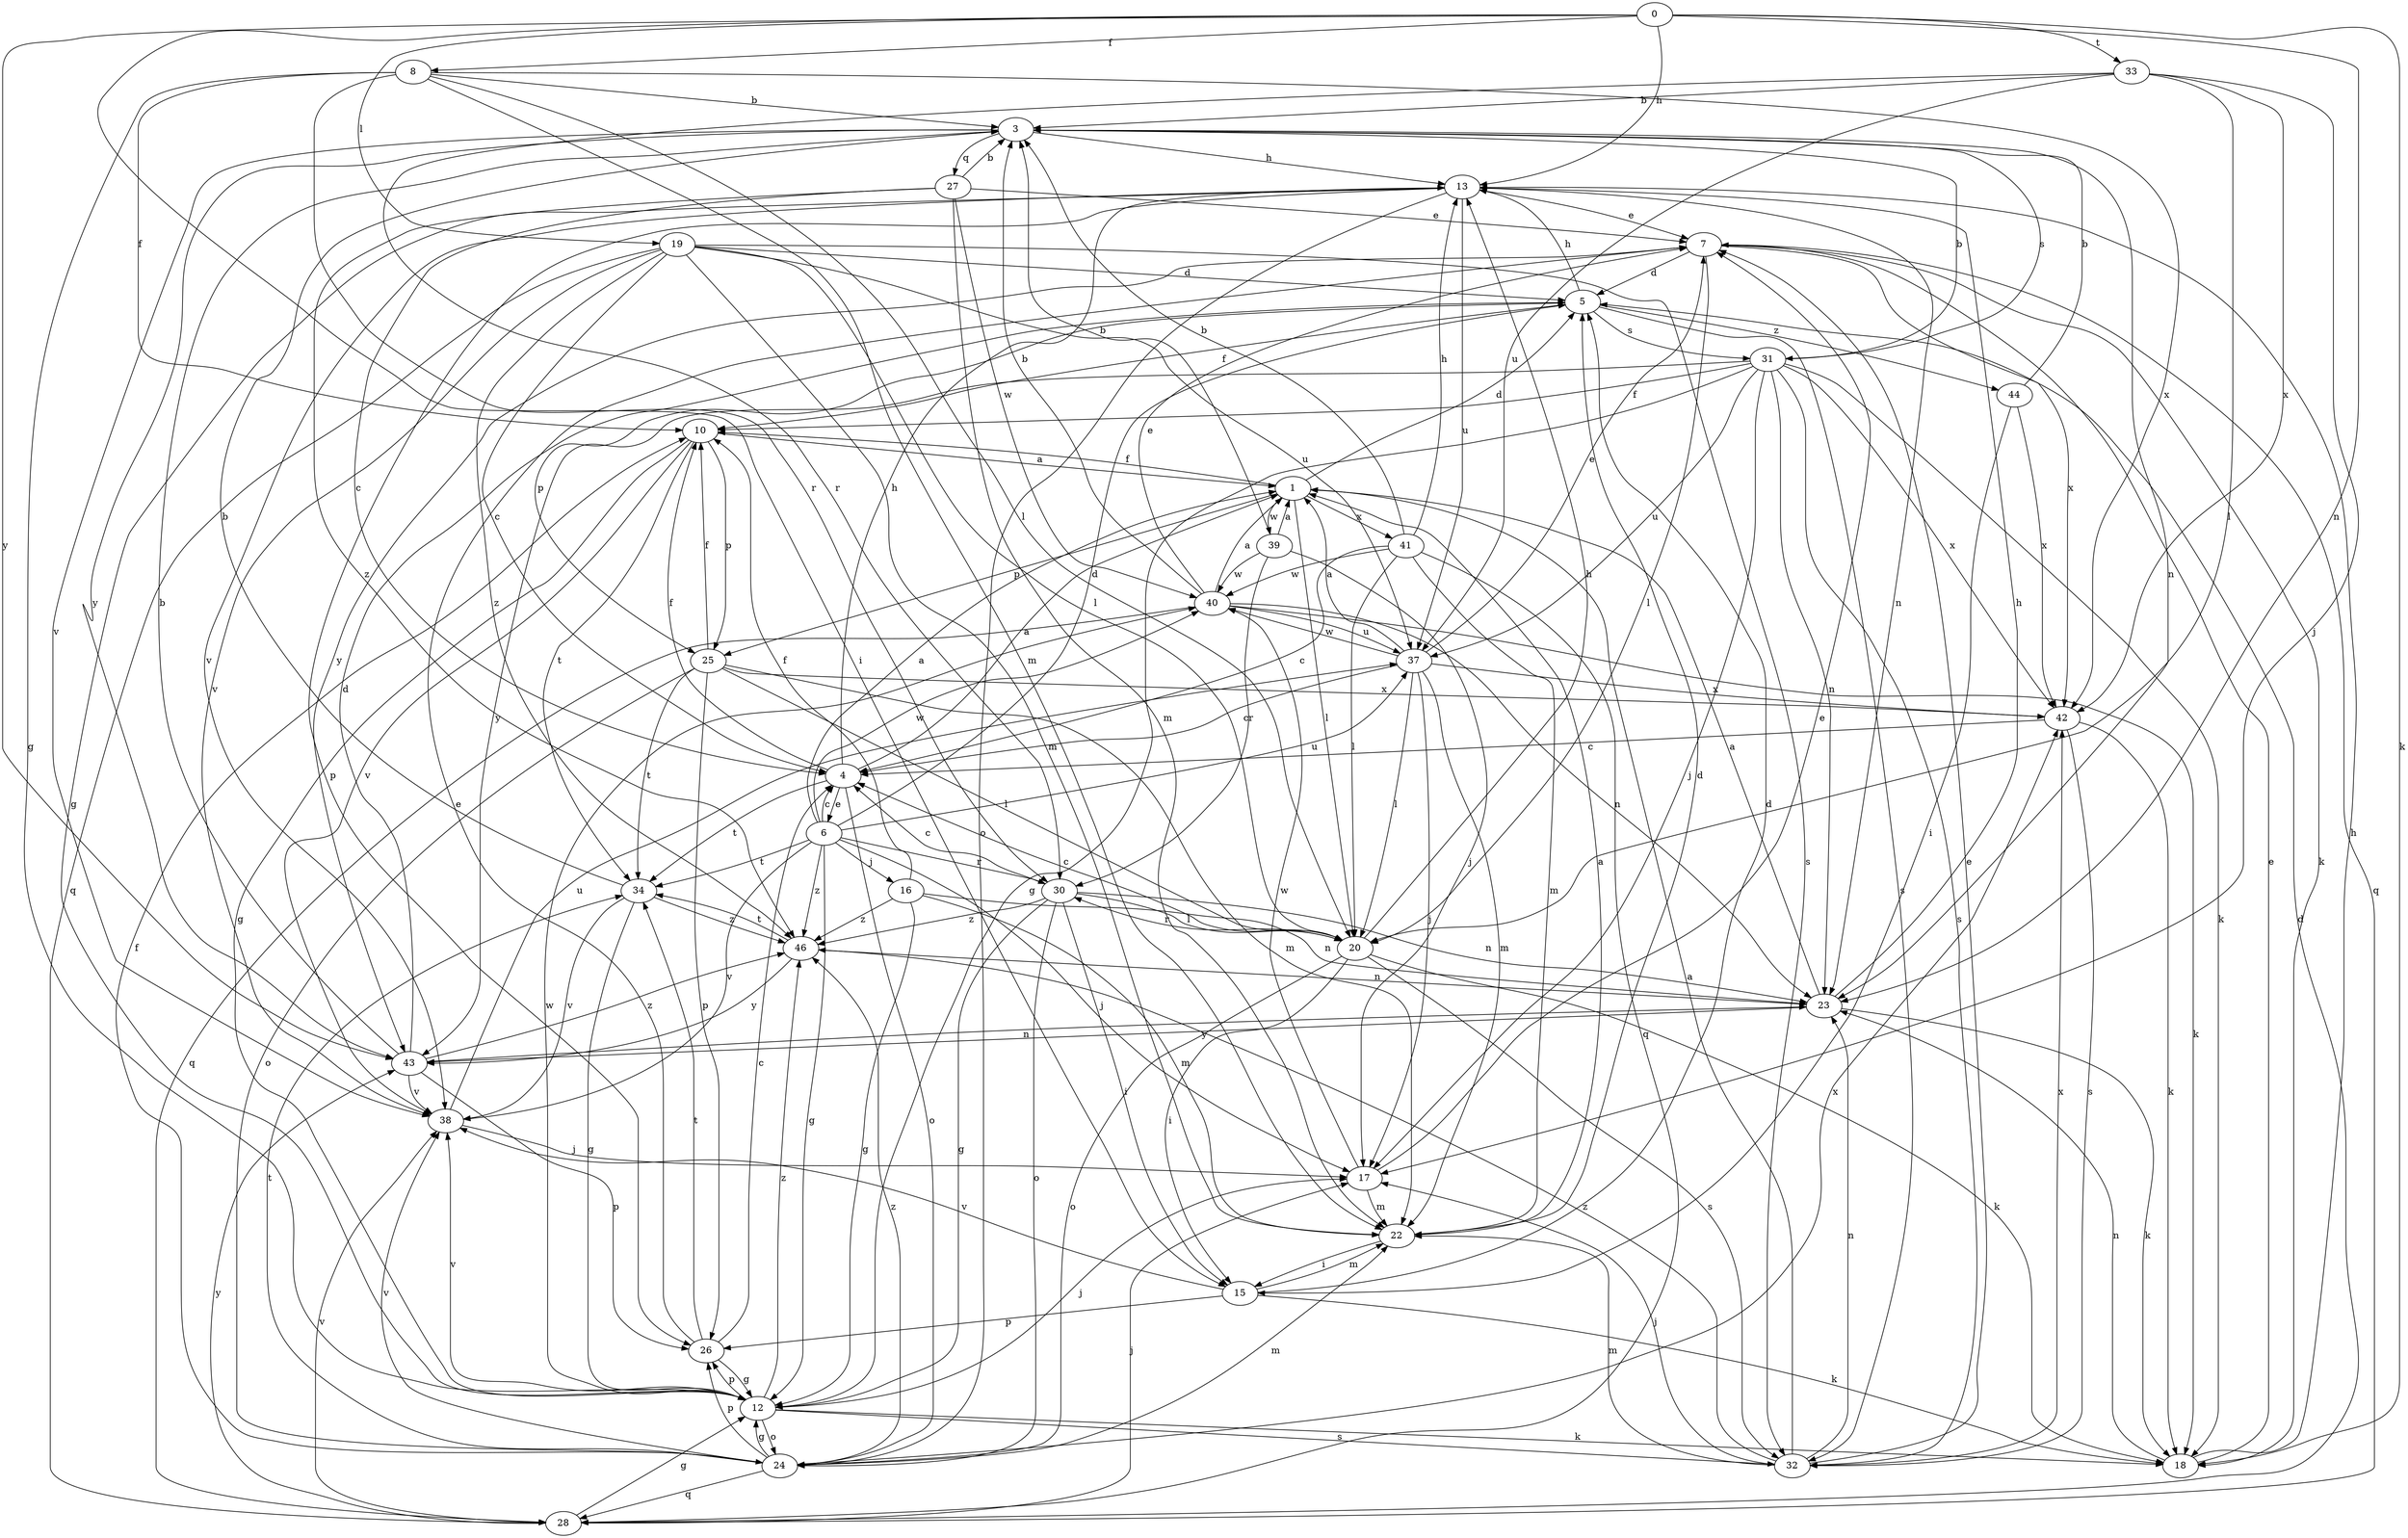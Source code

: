 strict digraph  {
0;
1;
3;
4;
5;
6;
7;
8;
10;
12;
13;
15;
16;
17;
18;
19;
20;
22;
23;
24;
25;
26;
27;
28;
30;
31;
32;
33;
34;
37;
38;
39;
40;
41;
42;
43;
44;
46;
0 -> 8  [label=f];
0 -> 13  [label=h];
0 -> 15  [label=i];
0 -> 18  [label=k];
0 -> 19  [label=l];
0 -> 23  [label=n];
0 -> 33  [label=t];
0 -> 43  [label=y];
1 -> 5  [label=d];
1 -> 10  [label=f];
1 -> 20  [label=l];
1 -> 25  [label=p];
1 -> 39  [label=w];
1 -> 41  [label=x];
3 -> 13  [label=h];
3 -> 23  [label=n];
3 -> 27  [label=q];
3 -> 31  [label=s];
3 -> 38  [label=v];
3 -> 43  [label=y];
4 -> 1  [label=a];
4 -> 6  [label=e];
4 -> 10  [label=f];
4 -> 13  [label=h];
4 -> 24  [label=o];
4 -> 34  [label=t];
5 -> 10  [label=f];
5 -> 13  [label=h];
5 -> 25  [label=p];
5 -> 31  [label=s];
5 -> 32  [label=s];
5 -> 44  [label=z];
6 -> 1  [label=a];
6 -> 4  [label=c];
6 -> 5  [label=d];
6 -> 12  [label=g];
6 -> 16  [label=j];
6 -> 17  [label=j];
6 -> 30  [label=r];
6 -> 34  [label=t];
6 -> 37  [label=u];
6 -> 38  [label=v];
6 -> 40  [label=w];
6 -> 46  [label=z];
7 -> 5  [label=d];
7 -> 18  [label=k];
7 -> 20  [label=l];
7 -> 28  [label=q];
7 -> 42  [label=x];
7 -> 43  [label=y];
8 -> 3  [label=b];
8 -> 10  [label=f];
8 -> 12  [label=g];
8 -> 20  [label=l];
8 -> 22  [label=m];
8 -> 30  [label=r];
8 -> 42  [label=x];
10 -> 1  [label=a];
10 -> 12  [label=g];
10 -> 25  [label=p];
10 -> 34  [label=t];
10 -> 38  [label=v];
12 -> 17  [label=j];
12 -> 18  [label=k];
12 -> 24  [label=o];
12 -> 26  [label=p];
12 -> 32  [label=s];
12 -> 38  [label=v];
12 -> 40  [label=w];
12 -> 46  [label=z];
13 -> 7  [label=e];
13 -> 12  [label=g];
13 -> 23  [label=n];
13 -> 24  [label=o];
13 -> 26  [label=p];
13 -> 37  [label=u];
13 -> 38  [label=v];
15 -> 5  [label=d];
15 -> 18  [label=k];
15 -> 22  [label=m];
15 -> 26  [label=p];
15 -> 38  [label=v];
16 -> 10  [label=f];
16 -> 12  [label=g];
16 -> 22  [label=m];
16 -> 23  [label=n];
16 -> 46  [label=z];
17 -> 7  [label=e];
17 -> 22  [label=m];
17 -> 40  [label=w];
18 -> 7  [label=e];
18 -> 13  [label=h];
18 -> 23  [label=n];
19 -> 4  [label=c];
19 -> 5  [label=d];
19 -> 20  [label=l];
19 -> 22  [label=m];
19 -> 28  [label=q];
19 -> 32  [label=s];
19 -> 37  [label=u];
19 -> 38  [label=v];
19 -> 46  [label=z];
20 -> 4  [label=c];
20 -> 13  [label=h];
20 -> 15  [label=i];
20 -> 18  [label=k];
20 -> 24  [label=o];
20 -> 30  [label=r];
20 -> 32  [label=s];
22 -> 1  [label=a];
22 -> 5  [label=d];
22 -> 15  [label=i];
23 -> 1  [label=a];
23 -> 13  [label=h];
23 -> 18  [label=k];
23 -> 43  [label=y];
24 -> 10  [label=f];
24 -> 12  [label=g];
24 -> 22  [label=m];
24 -> 26  [label=p];
24 -> 28  [label=q];
24 -> 34  [label=t];
24 -> 38  [label=v];
24 -> 42  [label=x];
24 -> 46  [label=z];
25 -> 10  [label=f];
25 -> 20  [label=l];
25 -> 22  [label=m];
25 -> 24  [label=o];
25 -> 26  [label=p];
25 -> 34  [label=t];
25 -> 42  [label=x];
26 -> 4  [label=c];
26 -> 7  [label=e];
26 -> 12  [label=g];
26 -> 34  [label=t];
27 -> 3  [label=b];
27 -> 4  [label=c];
27 -> 7  [label=e];
27 -> 22  [label=m];
27 -> 40  [label=w];
27 -> 46  [label=z];
28 -> 5  [label=d];
28 -> 12  [label=g];
28 -> 17  [label=j];
28 -> 38  [label=v];
28 -> 43  [label=y];
30 -> 4  [label=c];
30 -> 12  [label=g];
30 -> 15  [label=i];
30 -> 20  [label=l];
30 -> 23  [label=n];
30 -> 24  [label=o];
30 -> 46  [label=z];
31 -> 3  [label=b];
31 -> 10  [label=f];
31 -> 12  [label=g];
31 -> 17  [label=j];
31 -> 18  [label=k];
31 -> 23  [label=n];
31 -> 32  [label=s];
31 -> 37  [label=u];
31 -> 42  [label=x];
31 -> 43  [label=y];
32 -> 1  [label=a];
32 -> 7  [label=e];
32 -> 17  [label=j];
32 -> 22  [label=m];
32 -> 23  [label=n];
32 -> 42  [label=x];
32 -> 46  [label=z];
33 -> 3  [label=b];
33 -> 17  [label=j];
33 -> 20  [label=l];
33 -> 30  [label=r];
33 -> 37  [label=u];
33 -> 42  [label=x];
34 -> 3  [label=b];
34 -> 12  [label=g];
34 -> 38  [label=v];
34 -> 46  [label=z];
37 -> 1  [label=a];
37 -> 4  [label=c];
37 -> 7  [label=e];
37 -> 17  [label=j];
37 -> 20  [label=l];
37 -> 22  [label=m];
37 -> 40  [label=w];
37 -> 42  [label=x];
38 -> 17  [label=j];
38 -> 37  [label=u];
39 -> 1  [label=a];
39 -> 3  [label=b];
39 -> 17  [label=j];
39 -> 30  [label=r];
39 -> 40  [label=w];
40 -> 1  [label=a];
40 -> 3  [label=b];
40 -> 7  [label=e];
40 -> 18  [label=k];
40 -> 23  [label=n];
40 -> 28  [label=q];
40 -> 37  [label=u];
41 -> 3  [label=b];
41 -> 4  [label=c];
41 -> 13  [label=h];
41 -> 20  [label=l];
41 -> 22  [label=m];
41 -> 28  [label=q];
41 -> 40  [label=w];
42 -> 4  [label=c];
42 -> 18  [label=k];
42 -> 32  [label=s];
43 -> 3  [label=b];
43 -> 5  [label=d];
43 -> 23  [label=n];
43 -> 26  [label=p];
43 -> 38  [label=v];
43 -> 46  [label=z];
44 -> 3  [label=b];
44 -> 15  [label=i];
44 -> 42  [label=x];
46 -> 23  [label=n];
46 -> 34  [label=t];
46 -> 43  [label=y];
}
